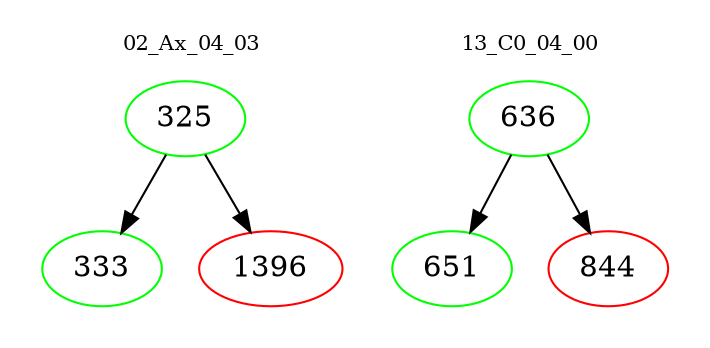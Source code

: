 digraph{
subgraph cluster_0 {
color = white
label = "02_Ax_04_03";
fontsize=10;
T0_325 [label="325", color="green"]
T0_325 -> T0_333 [color="black"]
T0_333 [label="333", color="green"]
T0_325 -> T0_1396 [color="black"]
T0_1396 [label="1396", color="red"]
}
subgraph cluster_1 {
color = white
label = "13_C0_04_00";
fontsize=10;
T1_636 [label="636", color="green"]
T1_636 -> T1_651 [color="black"]
T1_651 [label="651", color="green"]
T1_636 -> T1_844 [color="black"]
T1_844 [label="844", color="red"]
}
}
